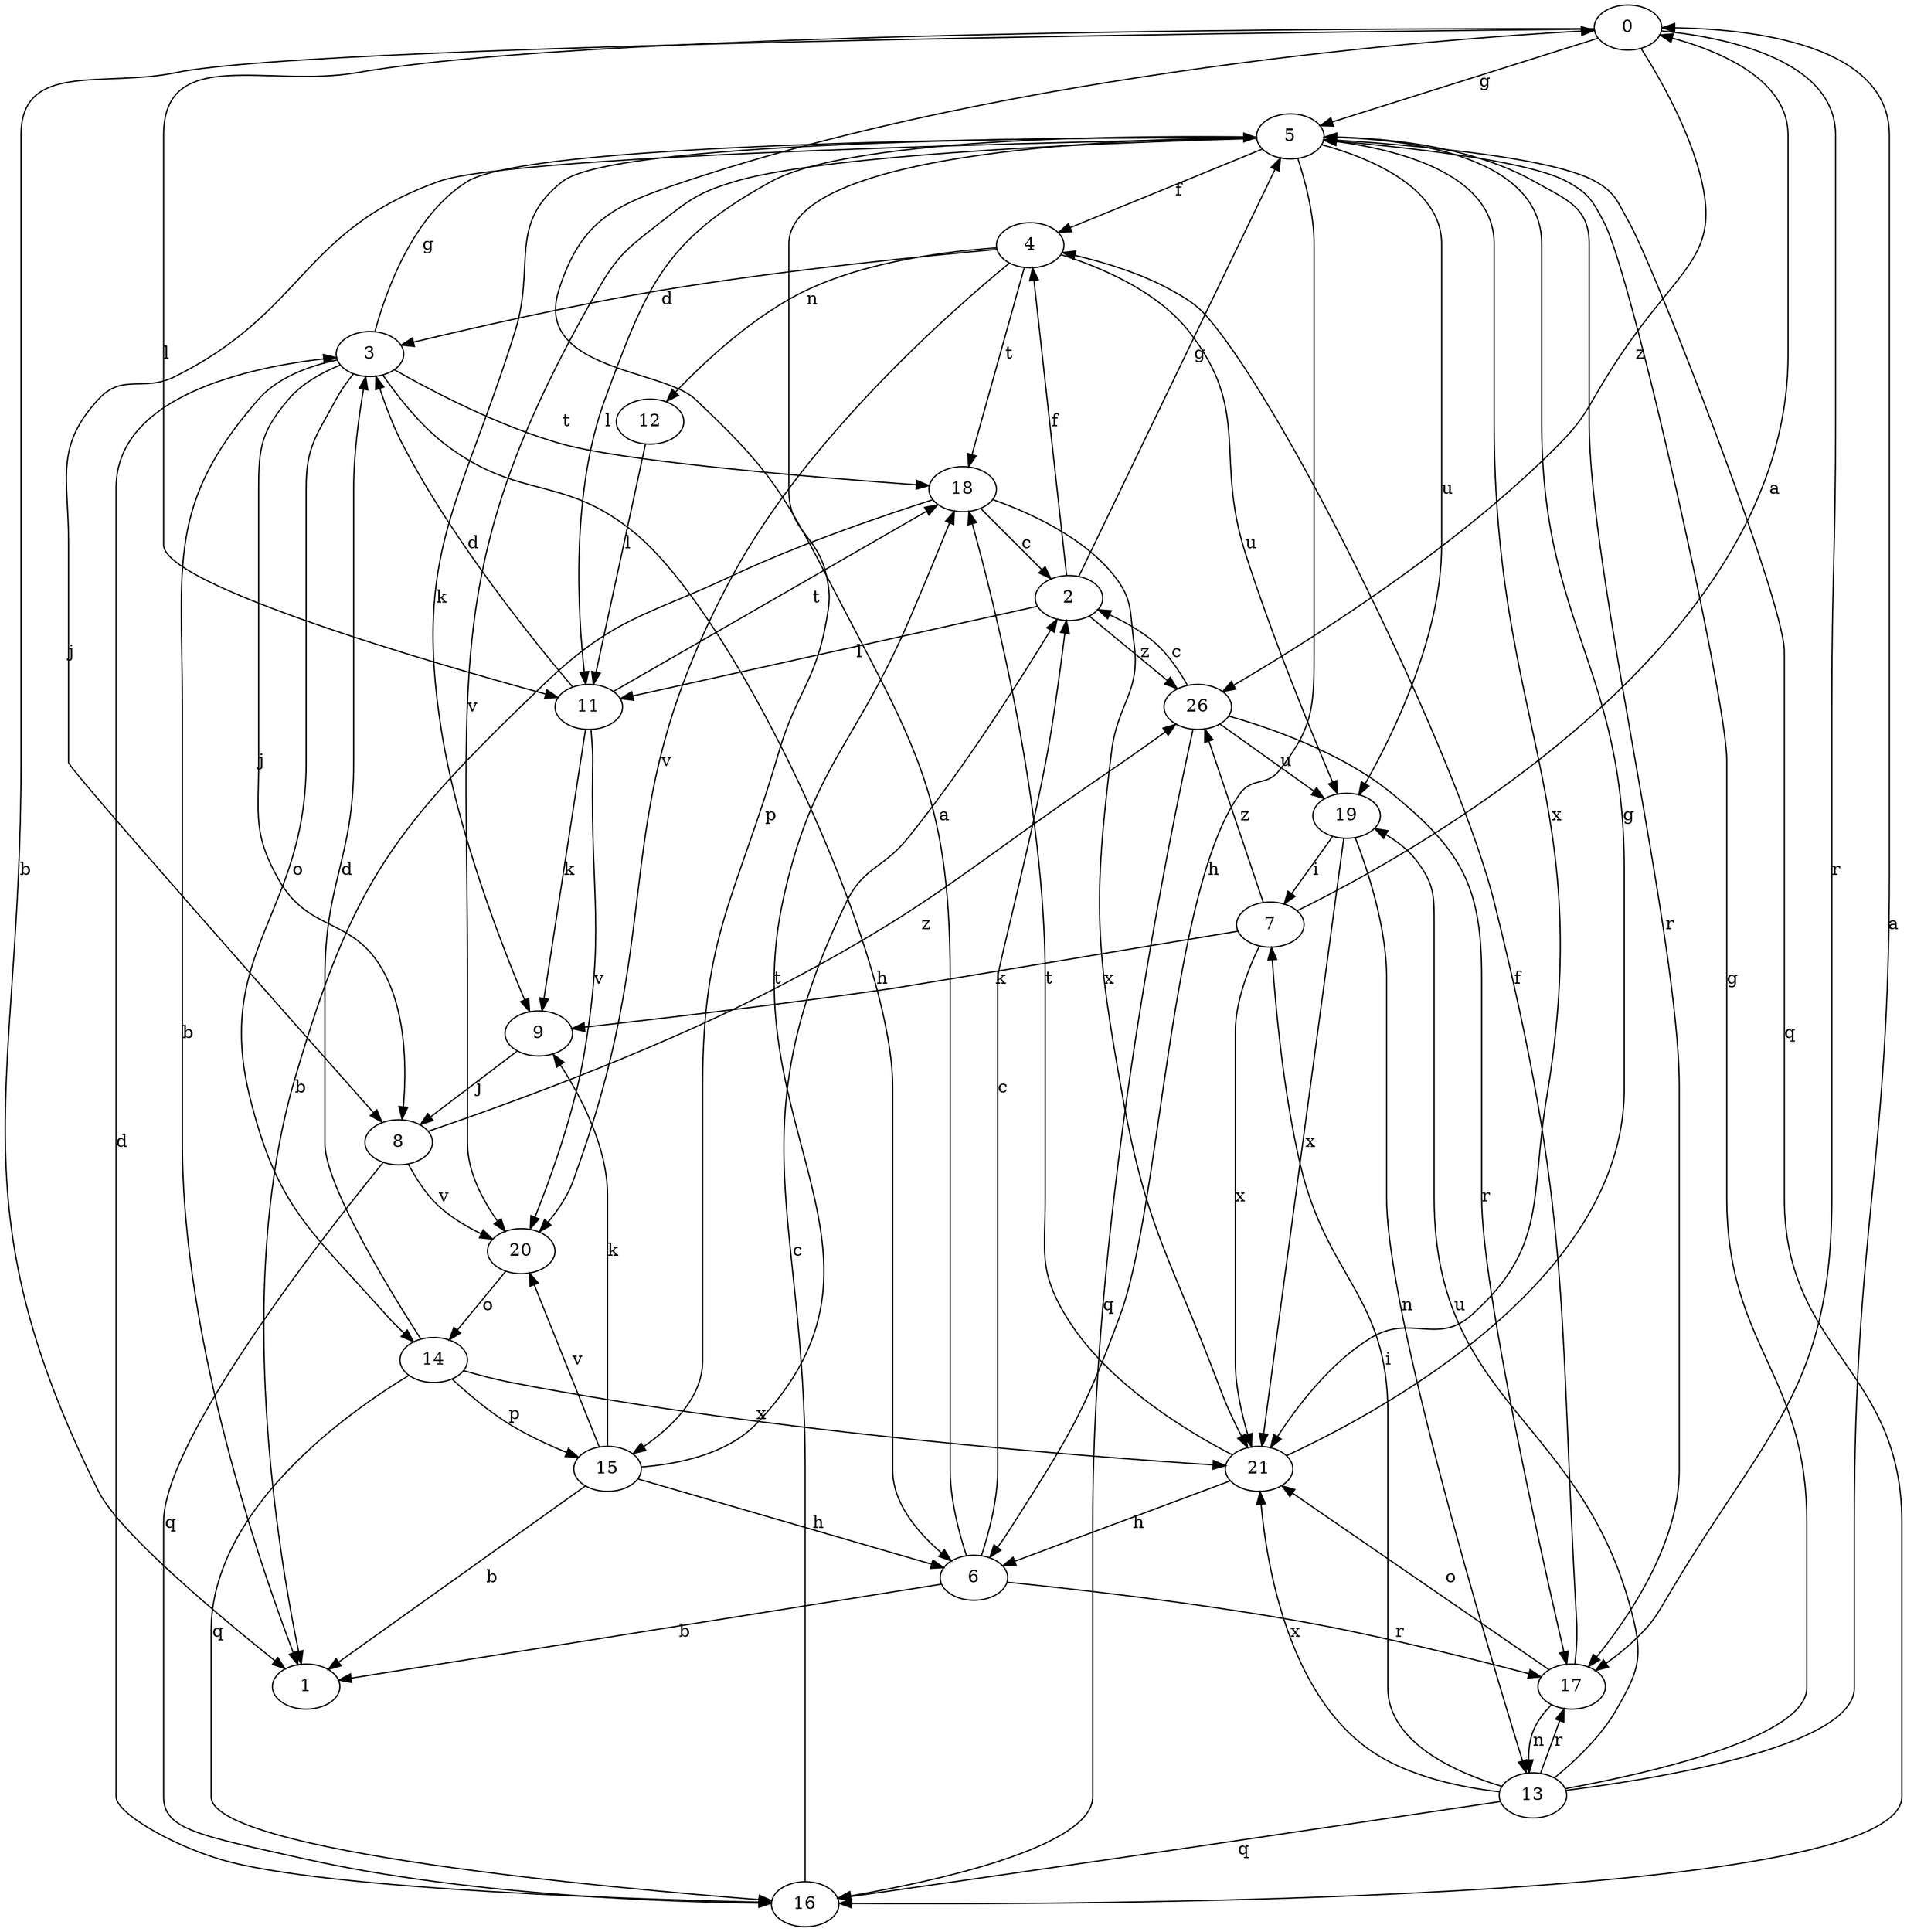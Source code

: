 strict digraph  {
0;
1;
2;
3;
4;
5;
6;
7;
8;
9;
11;
12;
13;
14;
15;
16;
17;
18;
19;
20;
21;
26;
0 -> 1  [label=b];
0 -> 5  [label=g];
0 -> 11  [label=l];
0 -> 17  [label=r];
0 -> 26  [label=z];
2 -> 4  [label=f];
2 -> 5  [label=g];
2 -> 11  [label=l];
2 -> 26  [label=z];
3 -> 1  [label=b];
3 -> 5  [label=g];
3 -> 6  [label=h];
3 -> 8  [label=j];
3 -> 14  [label=o];
3 -> 18  [label=t];
4 -> 3  [label=d];
4 -> 12  [label=n];
4 -> 18  [label=t];
4 -> 19  [label=u];
4 -> 20  [label=v];
5 -> 4  [label=f];
5 -> 6  [label=h];
5 -> 8  [label=j];
5 -> 9  [label=k];
5 -> 11  [label=l];
5 -> 15  [label=p];
5 -> 16  [label=q];
5 -> 17  [label=r];
5 -> 19  [label=u];
5 -> 20  [label=v];
5 -> 21  [label=x];
6 -> 0  [label=a];
6 -> 1  [label=b];
6 -> 2  [label=c];
6 -> 17  [label=r];
7 -> 0  [label=a];
7 -> 9  [label=k];
7 -> 21  [label=x];
7 -> 26  [label=z];
8 -> 16  [label=q];
8 -> 20  [label=v];
8 -> 26  [label=z];
9 -> 8  [label=j];
11 -> 3  [label=d];
11 -> 9  [label=k];
11 -> 18  [label=t];
11 -> 20  [label=v];
12 -> 11  [label=l];
13 -> 0  [label=a];
13 -> 5  [label=g];
13 -> 7  [label=i];
13 -> 16  [label=q];
13 -> 17  [label=r];
13 -> 19  [label=u];
13 -> 21  [label=x];
14 -> 3  [label=d];
14 -> 15  [label=p];
14 -> 16  [label=q];
14 -> 21  [label=x];
15 -> 1  [label=b];
15 -> 6  [label=h];
15 -> 9  [label=k];
15 -> 18  [label=t];
15 -> 20  [label=v];
16 -> 2  [label=c];
16 -> 3  [label=d];
17 -> 4  [label=f];
17 -> 13  [label=n];
17 -> 21  [label=o];
18 -> 1  [label=b];
18 -> 2  [label=c];
18 -> 21  [label=x];
19 -> 7  [label=i];
19 -> 13  [label=n];
19 -> 21  [label=x];
20 -> 14  [label=o];
21 -> 5  [label=g];
21 -> 6  [label=h];
21 -> 18  [label=t];
26 -> 2  [label=c];
26 -> 16  [label=q];
26 -> 17  [label=r];
26 -> 19  [label=u];
}
